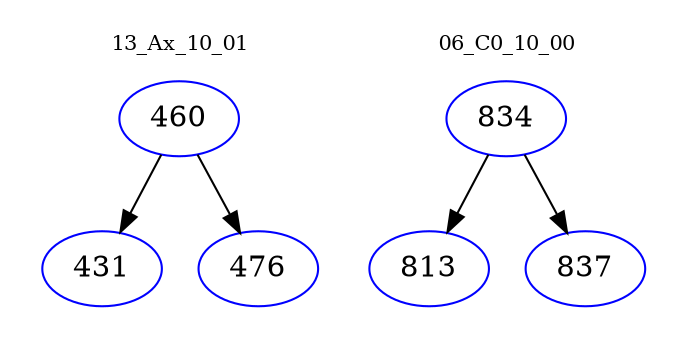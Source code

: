 digraph{
subgraph cluster_0 {
color = white
label = "13_Ax_10_01";
fontsize=10;
T0_460 [label="460", color="blue"]
T0_460 -> T0_431 [color="black"]
T0_431 [label="431", color="blue"]
T0_460 -> T0_476 [color="black"]
T0_476 [label="476", color="blue"]
}
subgraph cluster_1 {
color = white
label = "06_C0_10_00";
fontsize=10;
T1_834 [label="834", color="blue"]
T1_834 -> T1_813 [color="black"]
T1_813 [label="813", color="blue"]
T1_834 -> T1_837 [color="black"]
T1_837 [label="837", color="blue"]
}
}
